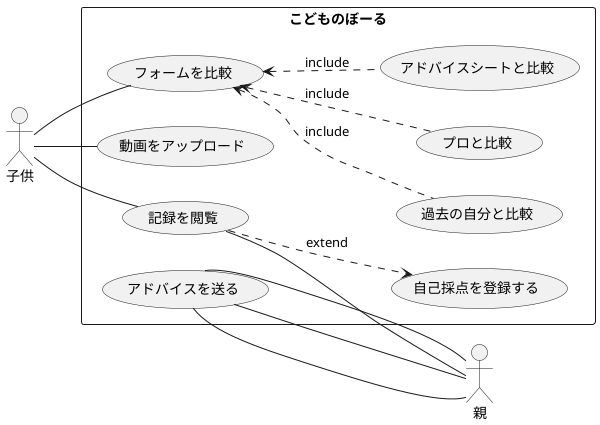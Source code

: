 @startuml 子供のぼーる
left to right direction
skinparam packageStyle rectangle
actor :子供: as child 
actor :親: as parent


rectangle "こどものぼーる"{
  usecase フォームを比較 as Compare
  usecase 動画をアップロード as Upload
  usecase 記録を閲覧 as Check

  child -- (Upload)
  child -- (Compare)
  (Compare)  <..(過去の自分と比較):include
  (Compare) <..(プロと比較):include
  (Compare) <..(アドバイスシートと比較):include
  child -- (Check)
  (Check) -- parent
  (Check) ..> (自己採点を登録する):extend
  (アドバイスを送る) -- parent
  (アドバイスを送る) -- parent
  (アドバイスを送る) -- parent
}
@enduml